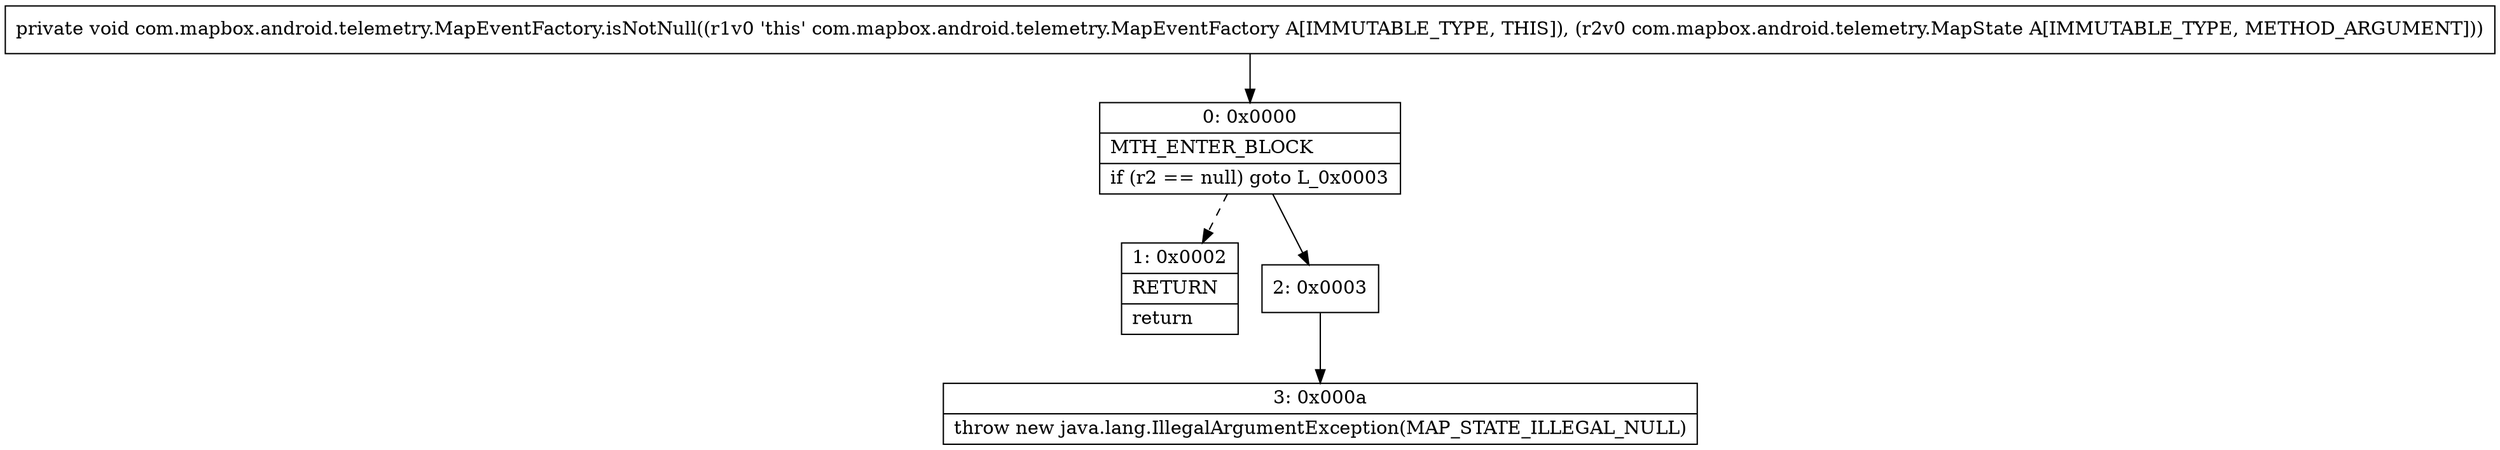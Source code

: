digraph "CFG forcom.mapbox.android.telemetry.MapEventFactory.isNotNull(Lcom\/mapbox\/android\/telemetry\/MapState;)V" {
Node_0 [shape=record,label="{0\:\ 0x0000|MTH_ENTER_BLOCK\l|if (r2 == null) goto L_0x0003\l}"];
Node_1 [shape=record,label="{1\:\ 0x0002|RETURN\l|return\l}"];
Node_2 [shape=record,label="{2\:\ 0x0003}"];
Node_3 [shape=record,label="{3\:\ 0x000a|throw new java.lang.IllegalArgumentException(MAP_STATE_ILLEGAL_NULL)\l}"];
MethodNode[shape=record,label="{private void com.mapbox.android.telemetry.MapEventFactory.isNotNull((r1v0 'this' com.mapbox.android.telemetry.MapEventFactory A[IMMUTABLE_TYPE, THIS]), (r2v0 com.mapbox.android.telemetry.MapState A[IMMUTABLE_TYPE, METHOD_ARGUMENT])) }"];
MethodNode -> Node_0;
Node_0 -> Node_1[style=dashed];
Node_0 -> Node_2;
Node_2 -> Node_3;
}


